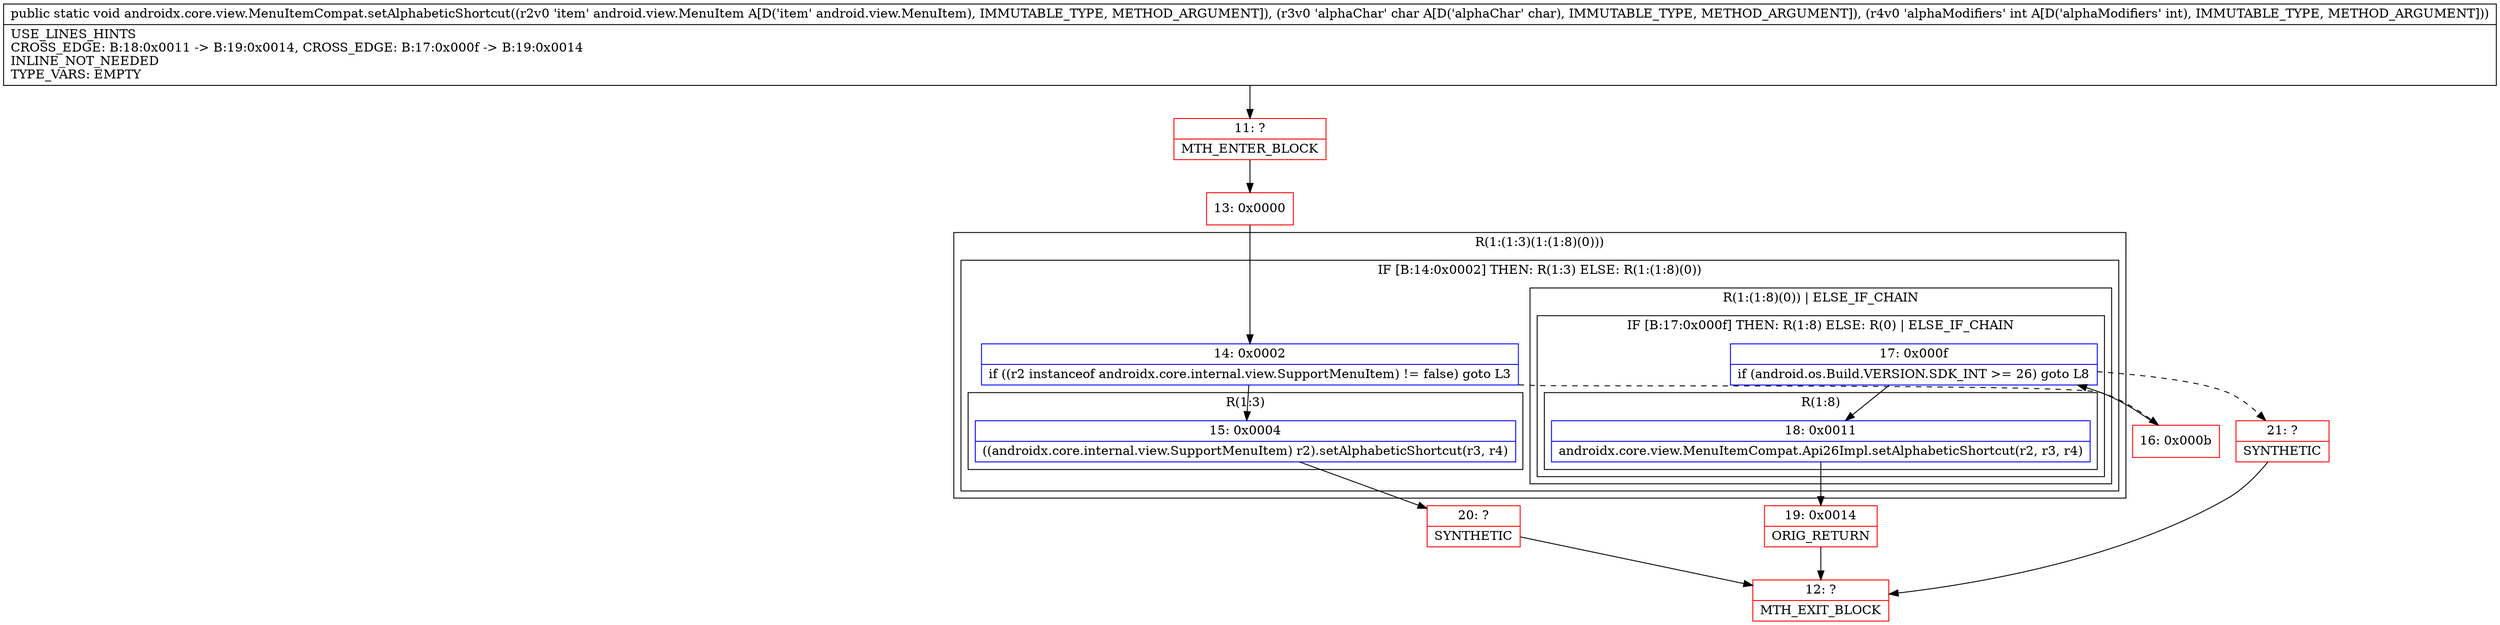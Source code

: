 digraph "CFG forandroidx.core.view.MenuItemCompat.setAlphabeticShortcut(Landroid\/view\/MenuItem;CI)V" {
subgraph cluster_Region_1361450678 {
label = "R(1:(1:3)(1:(1:8)(0)))";
node [shape=record,color=blue];
subgraph cluster_IfRegion_1369442753 {
label = "IF [B:14:0x0002] THEN: R(1:3) ELSE: R(1:(1:8)(0))";
node [shape=record,color=blue];
Node_14 [shape=record,label="{14\:\ 0x0002|if ((r2 instanceof androidx.core.internal.view.SupportMenuItem) != false) goto L3\l}"];
subgraph cluster_Region_1806259491 {
label = "R(1:3)";
node [shape=record,color=blue];
Node_15 [shape=record,label="{15\:\ 0x0004|((androidx.core.internal.view.SupportMenuItem) r2).setAlphabeticShortcut(r3, r4)\l}"];
}
subgraph cluster_Region_1727117593 {
label = "R(1:(1:8)(0)) | ELSE_IF_CHAIN\l";
node [shape=record,color=blue];
subgraph cluster_IfRegion_126058711 {
label = "IF [B:17:0x000f] THEN: R(1:8) ELSE: R(0) | ELSE_IF_CHAIN\l";
node [shape=record,color=blue];
Node_17 [shape=record,label="{17\:\ 0x000f|if (android.os.Build.VERSION.SDK_INT \>= 26) goto L8\l}"];
subgraph cluster_Region_1446805479 {
label = "R(1:8)";
node [shape=record,color=blue];
Node_18 [shape=record,label="{18\:\ 0x0011|androidx.core.view.MenuItemCompat.Api26Impl.setAlphabeticShortcut(r2, r3, r4)\l}"];
}
subgraph cluster_Region_1998399566 {
label = "R(0)";
node [shape=record,color=blue];
}
}
}
}
}
Node_11 [shape=record,color=red,label="{11\:\ ?|MTH_ENTER_BLOCK\l}"];
Node_13 [shape=record,color=red,label="{13\:\ 0x0000}"];
Node_20 [shape=record,color=red,label="{20\:\ ?|SYNTHETIC\l}"];
Node_12 [shape=record,color=red,label="{12\:\ ?|MTH_EXIT_BLOCK\l}"];
Node_16 [shape=record,color=red,label="{16\:\ 0x000b}"];
Node_19 [shape=record,color=red,label="{19\:\ 0x0014|ORIG_RETURN\l}"];
Node_21 [shape=record,color=red,label="{21\:\ ?|SYNTHETIC\l}"];
MethodNode[shape=record,label="{public static void androidx.core.view.MenuItemCompat.setAlphabeticShortcut((r2v0 'item' android.view.MenuItem A[D('item' android.view.MenuItem), IMMUTABLE_TYPE, METHOD_ARGUMENT]), (r3v0 'alphaChar' char A[D('alphaChar' char), IMMUTABLE_TYPE, METHOD_ARGUMENT]), (r4v0 'alphaModifiers' int A[D('alphaModifiers' int), IMMUTABLE_TYPE, METHOD_ARGUMENT]))  | USE_LINES_HINTS\lCROSS_EDGE: B:18:0x0011 \-\> B:19:0x0014, CROSS_EDGE: B:17:0x000f \-\> B:19:0x0014\lINLINE_NOT_NEEDED\lTYPE_VARS: EMPTY\l}"];
MethodNode -> Node_11;Node_14 -> Node_15;
Node_14 -> Node_16[style=dashed];
Node_15 -> Node_20;
Node_17 -> Node_18;
Node_17 -> Node_21[style=dashed];
Node_18 -> Node_19;
Node_11 -> Node_13;
Node_13 -> Node_14;
Node_20 -> Node_12;
Node_16 -> Node_17;
Node_19 -> Node_12;
Node_21 -> Node_12;
}

